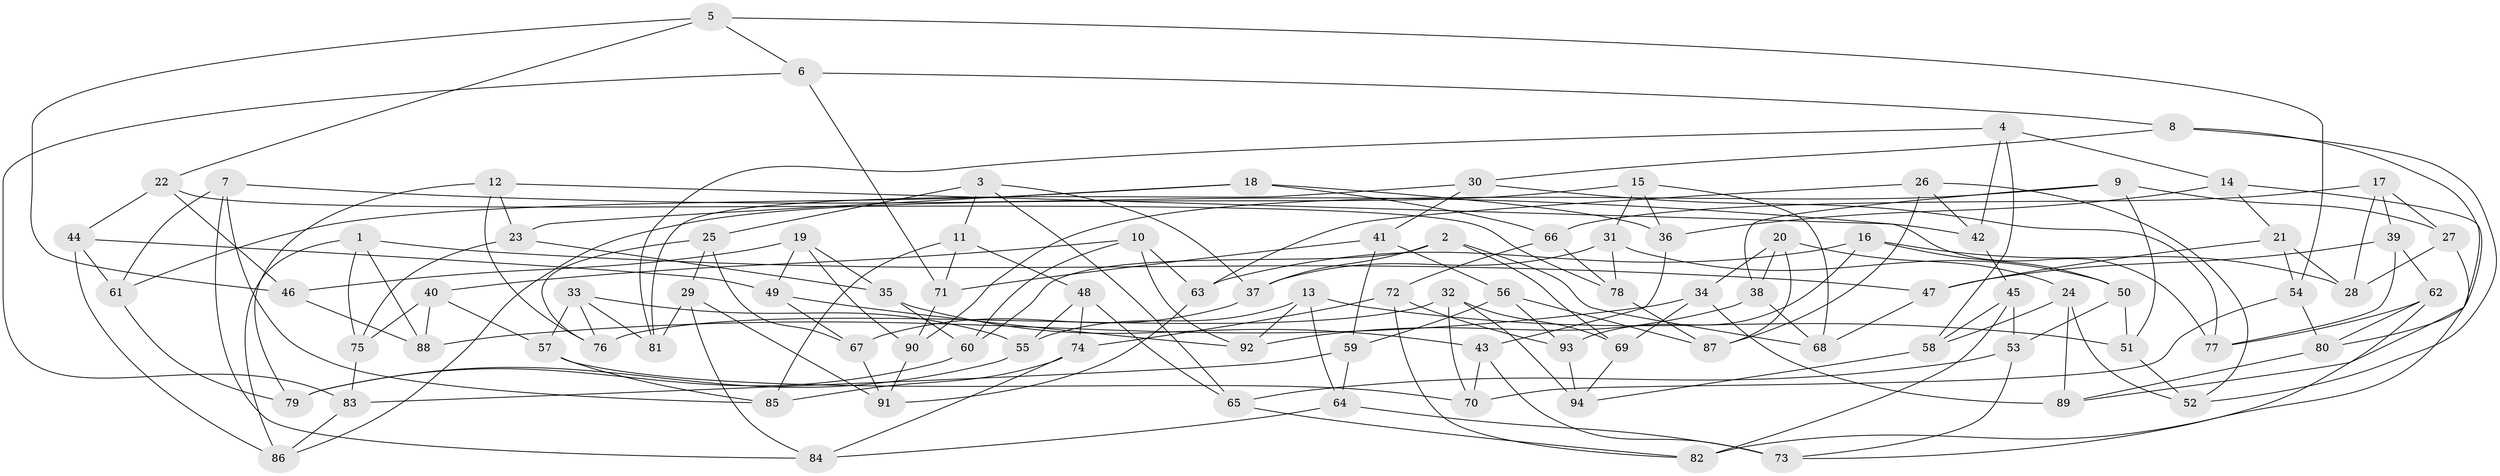 // Generated by graph-tools (version 1.1) at 2025/02/03/09/25 03:02:59]
// undirected, 94 vertices, 188 edges
graph export_dot {
graph [start="1"]
  node [color=gray90,style=filled];
  1;
  2;
  3;
  4;
  5;
  6;
  7;
  8;
  9;
  10;
  11;
  12;
  13;
  14;
  15;
  16;
  17;
  18;
  19;
  20;
  21;
  22;
  23;
  24;
  25;
  26;
  27;
  28;
  29;
  30;
  31;
  32;
  33;
  34;
  35;
  36;
  37;
  38;
  39;
  40;
  41;
  42;
  43;
  44;
  45;
  46;
  47;
  48;
  49;
  50;
  51;
  52;
  53;
  54;
  55;
  56;
  57;
  58;
  59;
  60;
  61;
  62;
  63;
  64;
  65;
  66;
  67;
  68;
  69;
  70;
  71;
  72;
  73;
  74;
  75;
  76;
  77;
  78;
  79;
  80;
  81;
  82;
  83;
  84;
  85;
  86;
  87;
  88;
  89;
  90;
  91;
  92;
  93;
  94;
  1 -- 75;
  1 -- 47;
  1 -- 88;
  1 -- 86;
  2 -- 37;
  2 -- 69;
  2 -- 60;
  2 -- 68;
  3 -- 37;
  3 -- 25;
  3 -- 11;
  3 -- 65;
  4 -- 42;
  4 -- 14;
  4 -- 81;
  4 -- 58;
  5 -- 46;
  5 -- 6;
  5 -- 54;
  5 -- 22;
  6 -- 8;
  6 -- 71;
  6 -- 83;
  7 -- 61;
  7 -- 84;
  7 -- 85;
  7 -- 42;
  8 -- 30;
  8 -- 52;
  8 -- 80;
  9 -- 90;
  9 -- 38;
  9 -- 51;
  9 -- 27;
  10 -- 63;
  10 -- 92;
  10 -- 60;
  10 -- 40;
  11 -- 48;
  11 -- 85;
  11 -- 71;
  12 -- 77;
  12 -- 23;
  12 -- 76;
  12 -- 79;
  13 -- 51;
  13 -- 64;
  13 -- 55;
  13 -- 92;
  14 -- 89;
  14 -- 36;
  14 -- 21;
  15 -- 86;
  15 -- 68;
  15 -- 36;
  15 -- 31;
  16 -- 63;
  16 -- 50;
  16 -- 93;
  16 -- 28;
  17 -- 39;
  17 -- 28;
  17 -- 27;
  17 -- 66;
  18 -- 23;
  18 -- 66;
  18 -- 36;
  18 -- 61;
  19 -- 35;
  19 -- 49;
  19 -- 46;
  19 -- 90;
  20 -- 34;
  20 -- 87;
  20 -- 38;
  20 -- 24;
  21 -- 47;
  21 -- 28;
  21 -- 54;
  22 -- 78;
  22 -- 46;
  22 -- 44;
  23 -- 35;
  23 -- 75;
  24 -- 58;
  24 -- 89;
  24 -- 52;
  25 -- 67;
  25 -- 29;
  25 -- 76;
  26 -- 52;
  26 -- 87;
  26 -- 63;
  26 -- 42;
  27 -- 28;
  27 -- 82;
  29 -- 91;
  29 -- 81;
  29 -- 84;
  30 -- 77;
  30 -- 41;
  30 -- 81;
  31 -- 37;
  31 -- 78;
  31 -- 50;
  32 -- 70;
  32 -- 69;
  32 -- 76;
  32 -- 94;
  33 -- 81;
  33 -- 57;
  33 -- 55;
  33 -- 76;
  34 -- 89;
  34 -- 88;
  34 -- 69;
  35 -- 43;
  35 -- 60;
  36 -- 43;
  37 -- 67;
  38 -- 92;
  38 -- 68;
  39 -- 62;
  39 -- 77;
  39 -- 47;
  40 -- 75;
  40 -- 88;
  40 -- 57;
  41 -- 71;
  41 -- 56;
  41 -- 59;
  42 -- 45;
  43 -- 70;
  43 -- 73;
  44 -- 61;
  44 -- 86;
  44 -- 49;
  45 -- 58;
  45 -- 82;
  45 -- 53;
  46 -- 88;
  47 -- 68;
  48 -- 65;
  48 -- 74;
  48 -- 55;
  49 -- 92;
  49 -- 67;
  50 -- 51;
  50 -- 53;
  51 -- 52;
  53 -- 73;
  53 -- 65;
  54 -- 70;
  54 -- 80;
  55 -- 79;
  56 -- 59;
  56 -- 87;
  56 -- 93;
  57 -- 70;
  57 -- 85;
  58 -- 94;
  59 -- 64;
  59 -- 83;
  60 -- 79;
  61 -- 79;
  62 -- 73;
  62 -- 77;
  62 -- 80;
  63 -- 91;
  64 -- 73;
  64 -- 84;
  65 -- 82;
  66 -- 78;
  66 -- 72;
  67 -- 91;
  69 -- 94;
  71 -- 90;
  72 -- 82;
  72 -- 74;
  72 -- 93;
  74 -- 85;
  74 -- 84;
  75 -- 83;
  78 -- 87;
  80 -- 89;
  83 -- 86;
  90 -- 91;
  93 -- 94;
}
